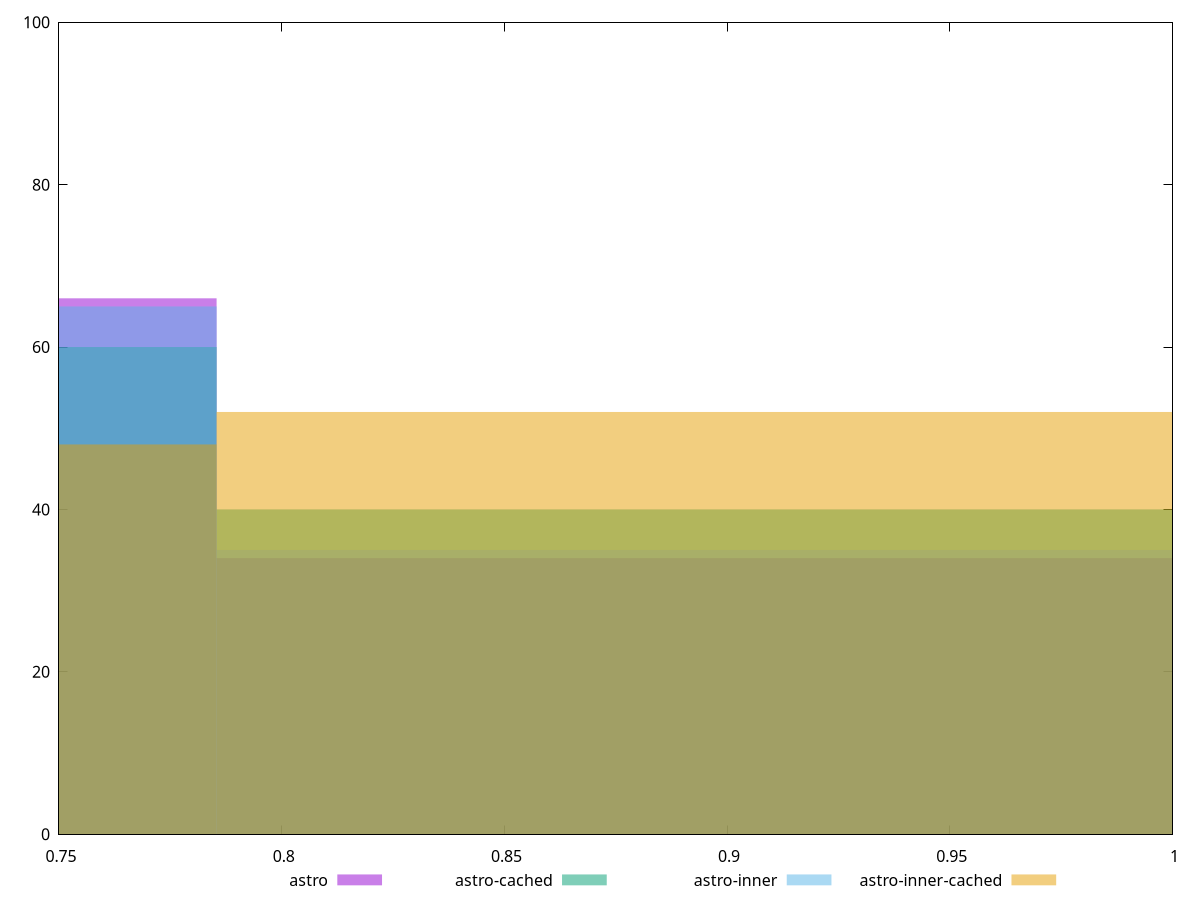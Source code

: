 reset

$astro <<EOF
0.6731834895808158 66
0.8975779861077543 34
EOF

$astroCached <<EOF
0.6731834895808158 60
0.8975779861077543 40
EOF

$astroInner <<EOF
0.6731834895808158 65
0.8975779861077543 35
EOF

$astroInnerCached <<EOF
0.6731834895808158 48
0.8975779861077543 52
EOF

set key outside below
set boxwidth 0.22439449652693857
set xrange [0.75:1]
set yrange [0:100]
set trange [0:100]
set style fill transparent solid 0.5 noborder
set terminal svg size 640, 520 enhanced background rgb 'white'
set output "reports/report_00033_2021-03-01T14-23-16.841Z/uses-rel-preconnect/comparison/histogram/all_score.svg"

plot $astro title "astro" with boxes, \
     $astroCached title "astro-cached" with boxes, \
     $astroInner title "astro-inner" with boxes, \
     $astroInnerCached title "astro-inner-cached" with boxes

reset
